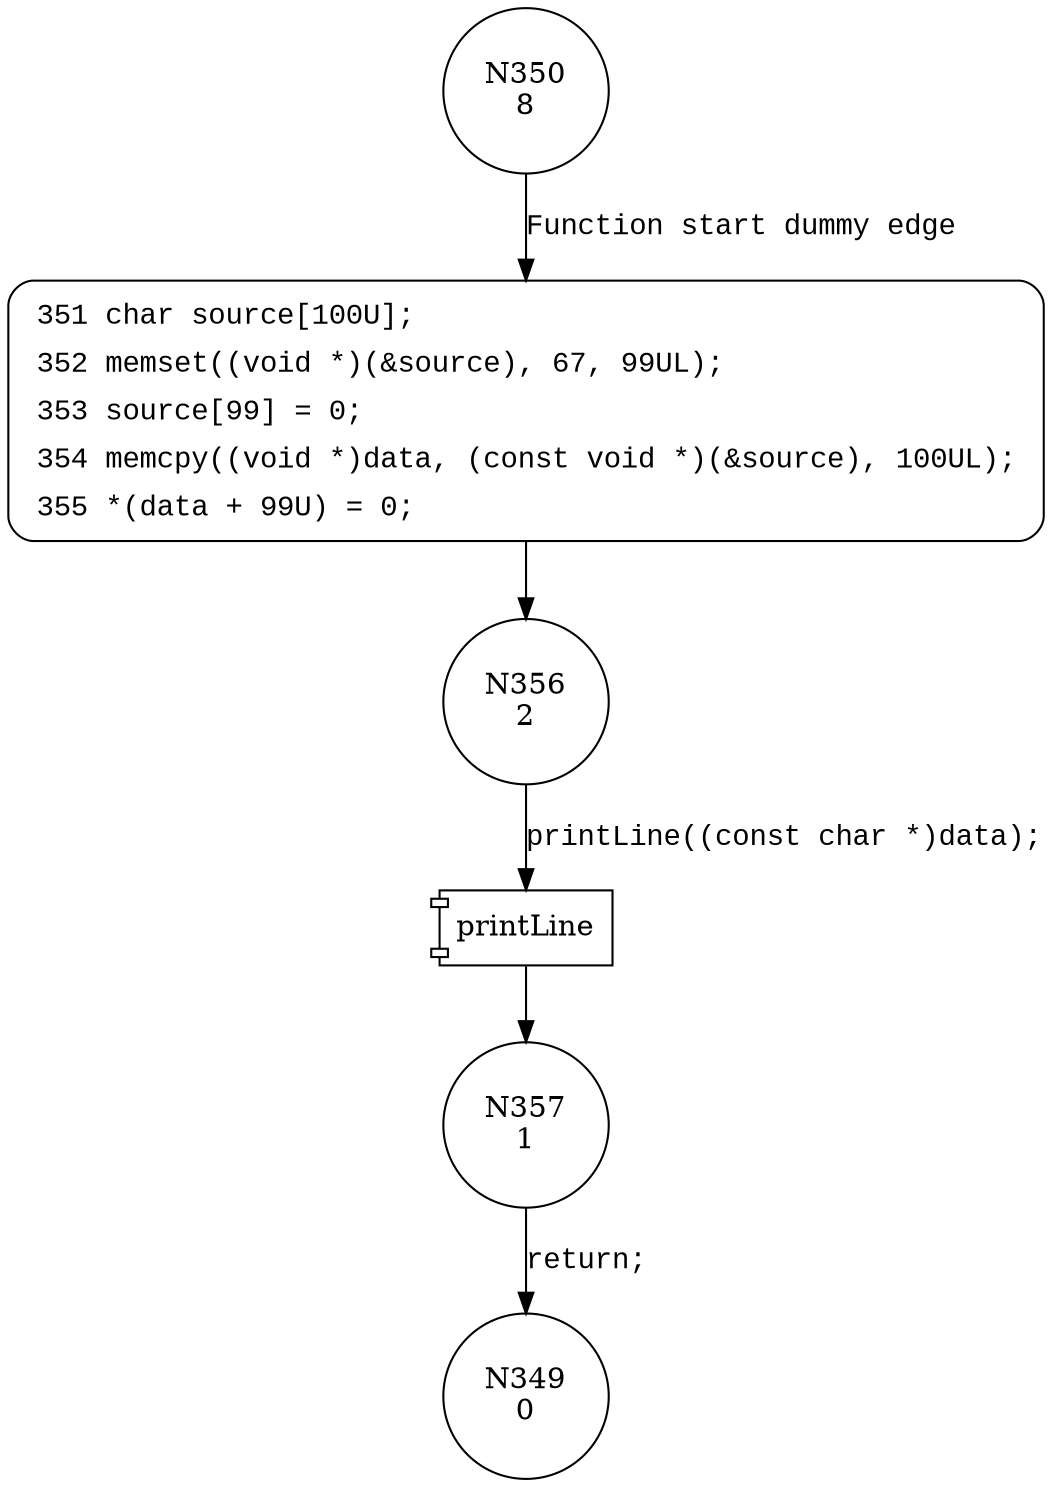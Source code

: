 digraph CWE121_Stack_Based_Buffer_Overflow__CWE805_char_alloca_memcpy_52c_badSink {
350 [shape="circle" label="N350\n8"]
351 [shape="circle" label="N351\n7"]
356 [shape="circle" label="N356\n2"]
357 [shape="circle" label="N357\n1"]
349 [shape="circle" label="N349\n0"]
351 [style="filled,bold" penwidth="1" fillcolor="white" fontname="Courier New" shape="Mrecord" label=<<table border="0" cellborder="0" cellpadding="3" bgcolor="white"><tr><td align="right">351</td><td align="left">char source[100U];</td></tr><tr><td align="right">352</td><td align="left">memset((void *)(&amp;source), 67, 99UL);</td></tr><tr><td align="right">353</td><td align="left">source[99] = 0;</td></tr><tr><td align="right">354</td><td align="left">memcpy((void *)data, (const void *)(&amp;source), 100UL);</td></tr><tr><td align="right">355</td><td align="left">*(data + 99U) = 0;</td></tr></table>>]
351 -> 356[label=""]
350 -> 351 [label="Function start dummy edge" fontname="Courier New"]
100027 [shape="component" label="printLine"]
356 -> 100027 [label="printLine((const char *)data);" fontname="Courier New"]
100027 -> 357 [label="" fontname="Courier New"]
357 -> 349 [label="return;" fontname="Courier New"]
}